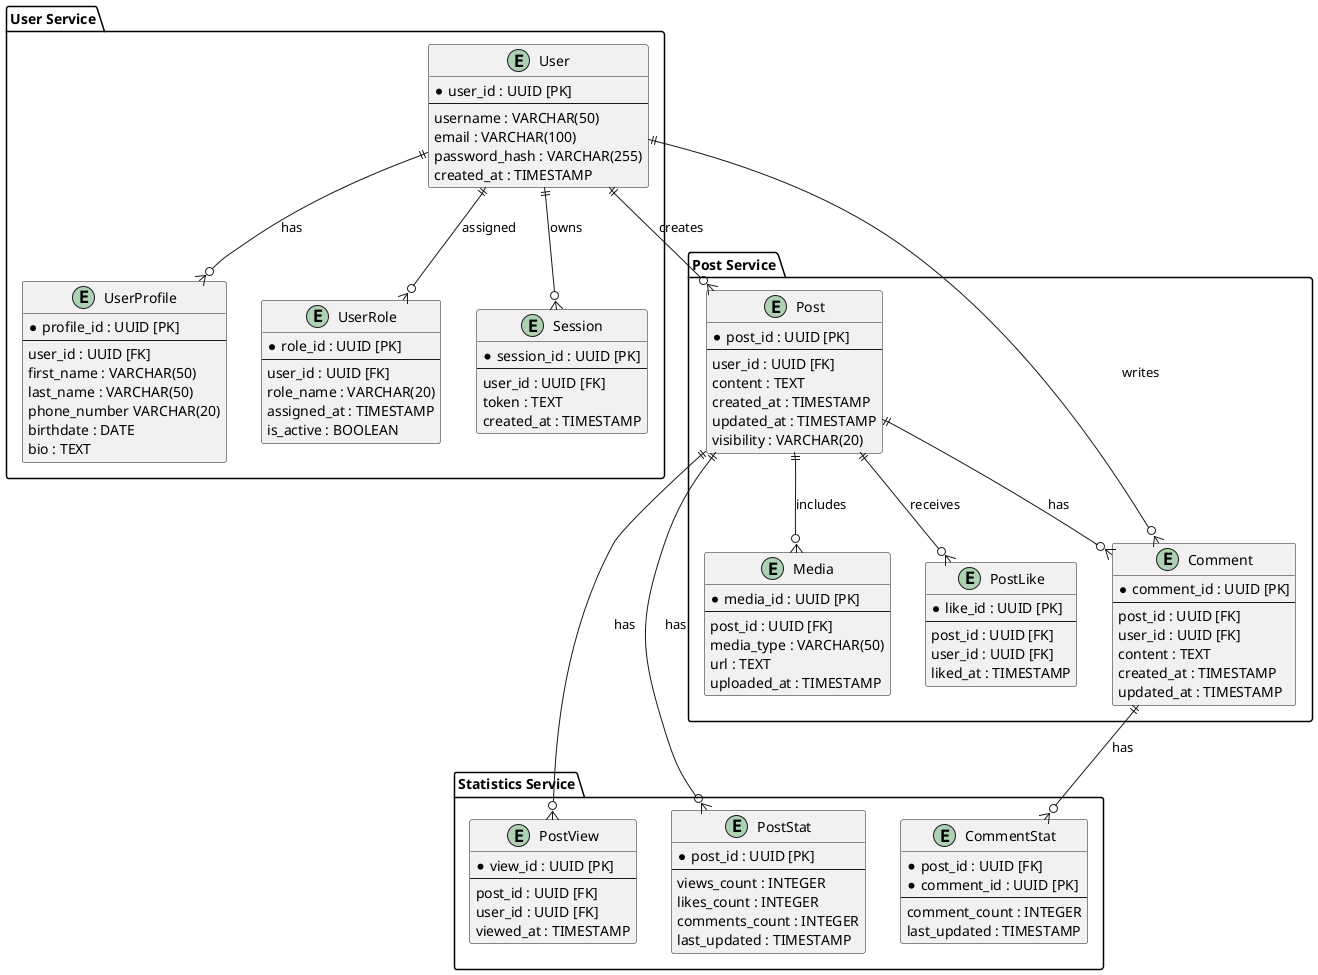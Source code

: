 @startuml

package "User Service" {
entity User {
    * user_id : UUID [PK]
    --
    username : VARCHAR(50)
    email : VARCHAR(100)
    password_hash : VARCHAR(255)
    created_at : TIMESTAMP
}

entity UserProfile {
    * profile_id : UUID [PK]
    --
    user_id : UUID [FK]
    first_name : VARCHAR(50)
    last_name : VARCHAR(50)
    phone_number VARCHAR(20)
    birthdate : DATE
    bio : TEXT
}

entity UserRole {
    * role_id : UUID [PK]
    --
    user_id : UUID [FK]
    role_name : VARCHAR(20)
    assigned_at : TIMESTAMP
    is_active : BOOLEAN
}

entity Session {
    * session_id : UUID [PK]
    --
    user_id : UUID [FK]
    token : TEXT
    created_at : TIMESTAMP
}

User ||--o{ UserProfile : has
User ||--o{ UserRole : assigned
User ||--o{ Session : owns
}

package "Post Service" {
    entity Post {
    * post_id : UUID [PK]
    --
    user_id : UUID [FK]
    content : TEXT
    created_at : TIMESTAMP
    updated_at : TIMESTAMP
    visibility : VARCHAR(20)
}

entity Comment {
    * comment_id : UUID [PK]
    --
    post_id : UUID [FK]
    user_id : UUID [FK]
    content : TEXT
    created_at : TIMESTAMP
    updated_at : TIMESTAMP
}

entity Media {
    * media_id : UUID [PK]
    --
    post_id : UUID [FK]
    media_type : VARCHAR(50)
    url : TEXT
    uploaded_at : TIMESTAMP
}

entity PostLike {
    * like_id : UUID [PK]
    --
    post_id : UUID [FK]
    user_id : UUID [FK]
    liked_at : TIMESTAMP
}

Post ||--o{ Comment : has
Post ||--o{ Media : includes
Post ||--o{ PostLike : receives
}

package "Statistics Service" {
entity PostView {
    * view_id : UUID [PK]
    --
    post_id : UUID [FK]
    user_id : UUID [FK]
    viewed_at : TIMESTAMP
}

entity PostStat {
    * post_id : UUID [PK]
    --
    views_count : INTEGER
    likes_count : INTEGER
    comments_count : INTEGER
    last_updated : TIMESTAMP
}

entity CommentStat {
    * post_id : UUID [FK]
    * comment_id : UUID [PK]
    --
    comment_count : INTEGER
    last_updated : TIMESTAMP
}

Post ||--o{ PostView : has
Post ||--o{ PostStat : has
Comment ||--o{ CommentStat : has
}

User ||--o{ Post : "creates"
User ||--o{ Comment : "writes"

@enduml
